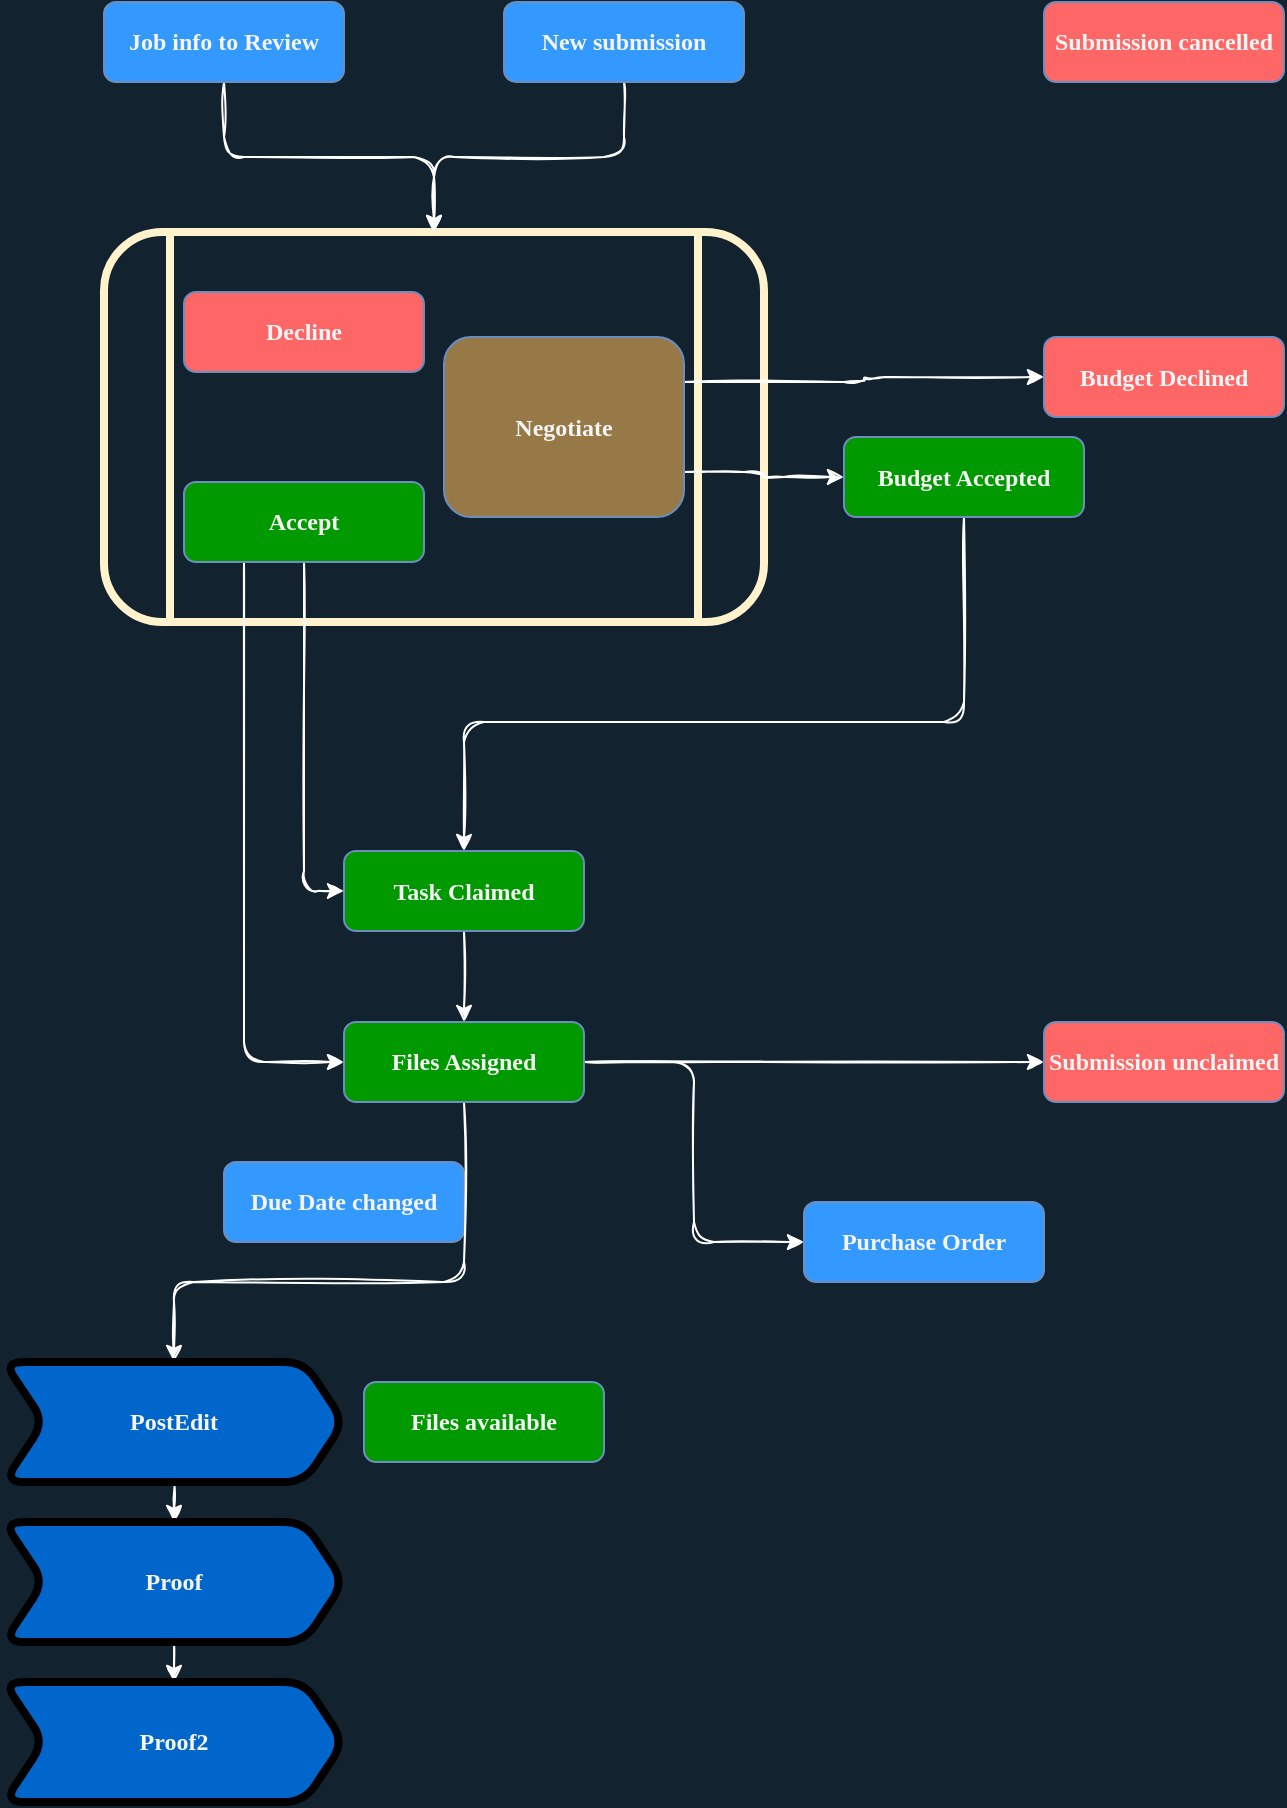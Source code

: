 <mxfile version="14.5.8" type="github" pages="2">
  <diagram id="C5RBs43oDa-KdzZeNtuy" name="PD Batch1">
    <mxGraphModel dx="1185" dy="635" grid="1" gridSize="10" guides="1" tooltips="1" connect="1" arrows="1" fold="1" page="1" pageScale="1" pageWidth="827" pageHeight="1169" background="#12222E" math="0" shadow="0">
      <root>
        <mxCell id="WIyWlLk6GJQsqaUBKTNV-0" />
        <mxCell id="WIyWlLk6GJQsqaUBKTNV-1" parent="WIyWlLk6GJQsqaUBKTNV-0" />
        <mxCell id="ARQ7DpBT2f9oNG5lBVjE-18" value="" style="shape=process;whiteSpace=wrap;html=1;backgroundOutline=1;rounded=1;shadow=0;glass=0;strokeWidth=4;fillColor=none;strokeColor=#FFF2CC;" vertex="1" parent="WIyWlLk6GJQsqaUBKTNV-1">
          <mxGeometry x="120" y="275" width="330" height="195" as="geometry" />
        </mxCell>
        <mxCell id="ARQ7DpBT2f9oNG5lBVjE-19" style="edgeStyle=orthogonalEdgeStyle;curved=0;rounded=1;sketch=1;orthogonalLoop=1;jettySize=auto;html=1;strokeColor=#FFFFFF;fontColor=#FFFFFF;" edge="1" parent="WIyWlLk6GJQsqaUBKTNV-1" source="ARQ7DpBT2f9oNG5lBVjE-0" target="ARQ7DpBT2f9oNG5lBVjE-18">
          <mxGeometry relative="1" as="geometry" />
        </mxCell>
        <mxCell id="ARQ7DpBT2f9oNG5lBVjE-0" value="&lt;font data-font-src=&quot;https://fonts.googleapis.com/css?family=Arial&quot; face=&quot;Tahoma&quot; color=&quot;#f5f5f5&quot;&gt;&lt;b&gt;Job info to Review&lt;/b&gt;&lt;/font&gt;" style="rounded=1;whiteSpace=wrap;html=1;fontSize=12;glass=0;strokeWidth=1;shadow=0;strokeColor=#6c8ebf;fillColor=#3399FF;" vertex="1" parent="WIyWlLk6GJQsqaUBKTNV-1">
          <mxGeometry x="120" y="160" width="120" height="40" as="geometry" />
        </mxCell>
        <mxCell id="ARQ7DpBT2f9oNG5lBVjE-20" style="edgeStyle=orthogonalEdgeStyle;curved=0;rounded=1;sketch=1;orthogonalLoop=1;jettySize=auto;html=1;entryX=0.5;entryY=0;entryDx=0;entryDy=0;strokeColor=#FFFFFF;fontColor=#FFFFFF;" edge="1" parent="WIyWlLk6GJQsqaUBKTNV-1" source="ARQ7DpBT2f9oNG5lBVjE-2" target="ARQ7DpBT2f9oNG5lBVjE-18">
          <mxGeometry relative="1" as="geometry" />
        </mxCell>
        <mxCell id="ARQ7DpBT2f9oNG5lBVjE-2" value="&lt;div&gt;&lt;font color=&quot;#f5f5f5&quot; face=&quot;Tahoma&quot;&gt;&lt;b&gt;New submission&lt;/b&gt;&lt;/font&gt;&lt;/div&gt;" style="rounded=1;whiteSpace=wrap;html=1;fontSize=12;glass=0;strokeWidth=1;shadow=0;strokeColor=#6c8ebf;fillColor=#3399FF;" vertex="1" parent="WIyWlLk6GJQsqaUBKTNV-1">
          <mxGeometry x="320" y="160" width="120" height="40" as="geometry" />
        </mxCell>
        <mxCell id="ARQ7DpBT2f9oNG5lBVjE-37" style="edgeStyle=orthogonalEdgeStyle;curved=0;rounded=1;sketch=1;orthogonalLoop=1;jettySize=auto;html=1;exitX=1;exitY=0.75;exitDx=0;exitDy=0;entryX=0;entryY=0.5;entryDx=0;entryDy=0;strokeColor=#FFFFFF;fontColor=#FFFFFF;" edge="1" parent="WIyWlLk6GJQsqaUBKTNV-1" source="ARQ7DpBT2f9oNG5lBVjE-3" target="ARQ7DpBT2f9oNG5lBVjE-5">
          <mxGeometry relative="1" as="geometry" />
        </mxCell>
        <mxCell id="ARQ7DpBT2f9oNG5lBVjE-38" style="edgeStyle=orthogonalEdgeStyle;curved=0;rounded=1;sketch=1;orthogonalLoop=1;jettySize=auto;html=1;exitX=1;exitY=0.25;exitDx=0;exitDy=0;entryX=0;entryY=0.5;entryDx=0;entryDy=0;strokeColor=#FFFFFF;fontColor=#FFFFFF;" edge="1" parent="WIyWlLk6GJQsqaUBKTNV-1" source="ARQ7DpBT2f9oNG5lBVjE-3" target="ARQ7DpBT2f9oNG5lBVjE-6">
          <mxGeometry relative="1" as="geometry" />
        </mxCell>
        <mxCell id="ARQ7DpBT2f9oNG5lBVjE-3" value="&lt;div&gt;&lt;font color=&quot;#f5f5f5&quot; face=&quot;Tahoma&quot;&gt;&lt;b&gt;Negotiate&lt;/b&gt;&lt;/font&gt;&lt;/div&gt;" style="rounded=1;whiteSpace=wrap;html=1;fontSize=12;glass=0;strokeWidth=1;shadow=0;strokeColor=#6c8ebf;fillColor=#967947;" vertex="1" parent="WIyWlLk6GJQsqaUBKTNV-1">
          <mxGeometry x="290" y="327.5" width="120" height="90" as="geometry" />
        </mxCell>
        <mxCell id="ARQ7DpBT2f9oNG5lBVjE-23" style="edgeStyle=orthogonalEdgeStyle;curved=0;rounded=1;sketch=1;orthogonalLoop=1;jettySize=auto;html=1;strokeColor=#FFFFFF;fontColor=#FFFFFF;" edge="1" parent="WIyWlLk6GJQsqaUBKTNV-1" source="ARQ7DpBT2f9oNG5lBVjE-5" target="ARQ7DpBT2f9oNG5lBVjE-7">
          <mxGeometry relative="1" as="geometry">
            <Array as="points">
              <mxPoint x="550" y="520" />
              <mxPoint x="300" y="520" />
            </Array>
          </mxGeometry>
        </mxCell>
        <mxCell id="ARQ7DpBT2f9oNG5lBVjE-5" value="&lt;div&gt;&lt;font color=&quot;#f5f5f5&quot; face=&quot;Tahoma&quot;&gt;&lt;b&gt;Budget Accepted&lt;/b&gt;&lt;/font&gt;&lt;/div&gt;" style="rounded=1;whiteSpace=wrap;html=1;fontSize=12;glass=0;strokeWidth=1;shadow=0;strokeColor=#6c8ebf;fillColor=#009900;" vertex="1" parent="WIyWlLk6GJQsqaUBKTNV-1">
          <mxGeometry x="490" y="377.5" width="120" height="40" as="geometry" />
        </mxCell>
        <mxCell id="ARQ7DpBT2f9oNG5lBVjE-6" value="&lt;div&gt;&lt;font color=&quot;#f5f5f5&quot; face=&quot;Tahoma&quot;&gt;&lt;b&gt;Budget Declined&lt;/b&gt;&lt;/font&gt;&lt;/div&gt;" style="rounded=1;whiteSpace=wrap;html=1;fontSize=12;glass=0;strokeWidth=1;shadow=0;strokeColor=#6c8ebf;fillColor=#FF6666;" vertex="1" parent="WIyWlLk6GJQsqaUBKTNV-1">
          <mxGeometry x="590" y="327.5" width="120" height="40" as="geometry" />
        </mxCell>
        <mxCell id="ARQ7DpBT2f9oNG5lBVjE-21" style="edgeStyle=orthogonalEdgeStyle;curved=0;rounded=1;sketch=1;orthogonalLoop=1;jettySize=auto;html=1;entryX=0.5;entryY=0;entryDx=0;entryDy=0;strokeColor=#FFFFFF;fontColor=#FFFFFF;" edge="1" parent="WIyWlLk6GJQsqaUBKTNV-1" source="ARQ7DpBT2f9oNG5lBVjE-7" target="ARQ7DpBT2f9oNG5lBVjE-9">
          <mxGeometry relative="1" as="geometry" />
        </mxCell>
        <mxCell id="ARQ7DpBT2f9oNG5lBVjE-7" value="&lt;div&gt;&lt;font color=&quot;#f5f5f5&quot; face=&quot;Tahoma&quot;&gt;&lt;b&gt;Task Claimed&lt;/b&gt;&lt;/font&gt;&lt;/div&gt;" style="rounded=1;whiteSpace=wrap;html=1;fontSize=12;glass=0;strokeWidth=1;shadow=0;strokeColor=#6c8ebf;fillColor=#009900;" vertex="1" parent="WIyWlLk6GJQsqaUBKTNV-1">
          <mxGeometry x="240" y="584.5" width="120" height="40" as="geometry" />
        </mxCell>
        <mxCell id="ARQ7DpBT2f9oNG5lBVjE-8" value="&lt;div&gt;&lt;font color=&quot;#f5f5f5&quot; face=&quot;Tahoma&quot;&gt;&lt;b&gt;Due Date changed&lt;/b&gt;&lt;/font&gt;&lt;/div&gt;" style="rounded=1;whiteSpace=wrap;html=1;fontSize=12;glass=0;strokeWidth=1;shadow=0;strokeColor=#6c8ebf;fillColor=#3399FF;" vertex="1" parent="WIyWlLk6GJQsqaUBKTNV-1">
          <mxGeometry x="180" y="740" width="120" height="40" as="geometry" />
        </mxCell>
        <mxCell id="ARQ7DpBT2f9oNG5lBVjE-25" style="edgeStyle=orthogonalEdgeStyle;curved=0;rounded=1;sketch=1;orthogonalLoop=1;jettySize=auto;html=1;entryX=0;entryY=0.5;entryDx=0;entryDy=0;strokeColor=#FFFFFF;fontColor=#FFFFFF;" edge="1" parent="WIyWlLk6GJQsqaUBKTNV-1" source="ARQ7DpBT2f9oNG5lBVjE-9" target="ARQ7DpBT2f9oNG5lBVjE-10">
          <mxGeometry relative="1" as="geometry" />
        </mxCell>
        <mxCell id="ARQ7DpBT2f9oNG5lBVjE-28" style="edgeStyle=orthogonalEdgeStyle;curved=0;rounded=1;sketch=1;orthogonalLoop=1;jettySize=auto;html=1;strokeColor=#FFFFFF;fontColor=#FFFFFF;entryX=0.5;entryY=0;entryDx=0;entryDy=0;" edge="1" parent="WIyWlLk6GJQsqaUBKTNV-1" source="ARQ7DpBT2f9oNG5lBVjE-9" target="ARQ7DpBT2f9oNG5lBVjE-31">
          <mxGeometry relative="1" as="geometry">
            <Array as="points">
              <mxPoint x="300" y="800" />
              <mxPoint x="155" y="800" />
            </Array>
          </mxGeometry>
        </mxCell>
        <mxCell id="ARQ7DpBT2f9oNG5lBVjE-30" style="edgeStyle=orthogonalEdgeStyle;curved=0;rounded=1;sketch=1;orthogonalLoop=1;jettySize=auto;html=1;strokeColor=#FFFFFF;fontColor=#FFFFFF;" edge="1" parent="WIyWlLk6GJQsqaUBKTNV-1" source="ARQ7DpBT2f9oNG5lBVjE-9" target="ARQ7DpBT2f9oNG5lBVjE-14">
          <mxGeometry relative="1" as="geometry" />
        </mxCell>
        <mxCell id="ARQ7DpBT2f9oNG5lBVjE-9" value="&lt;div&gt;&lt;font color=&quot;#f5f5f5&quot; face=&quot;Tahoma&quot;&gt;&lt;b&gt;Files Assigned&lt;/b&gt;&lt;/font&gt;&lt;/div&gt;" style="rounded=1;whiteSpace=wrap;html=1;fontSize=12;glass=0;strokeWidth=1;shadow=0;strokeColor=#6c8ebf;fillColor=#009900;" vertex="1" parent="WIyWlLk6GJQsqaUBKTNV-1">
          <mxGeometry x="240" y="670" width="120" height="40" as="geometry" />
        </mxCell>
        <mxCell id="ARQ7DpBT2f9oNG5lBVjE-10" value="&lt;font color=&quot;#f5f5f5&quot; face=&quot;Tahoma&quot;&gt;&lt;b&gt;Purchase Order&lt;/b&gt;&lt;/font&gt;" style="rounded=1;whiteSpace=wrap;html=1;fontSize=12;glass=0;strokeWidth=1;shadow=0;strokeColor=#6c8ebf;fillColor=#3399FF;" vertex="1" parent="WIyWlLk6GJQsqaUBKTNV-1">
          <mxGeometry x="470" y="760" width="120" height="40" as="geometry" />
        </mxCell>
        <mxCell id="ARQ7DpBT2f9oNG5lBVjE-11" value="&lt;font color=&quot;#f5f5f5&quot; face=&quot;Tahoma&quot;&gt;&lt;b&gt;Files available&lt;/b&gt;&lt;/font&gt;" style="rounded=1;whiteSpace=wrap;html=1;fontSize=12;glass=0;strokeWidth=1;shadow=0;strokeColor=#6c8ebf;fillColor=#009900;" vertex="1" parent="WIyWlLk6GJQsqaUBKTNV-1">
          <mxGeometry x="250" y="850" width="120" height="40" as="geometry" />
        </mxCell>
        <mxCell id="ARQ7DpBT2f9oNG5lBVjE-14" value="&lt;font color=&quot;#f5f5f5&quot; face=&quot;Tahoma&quot;&gt;&lt;b&gt;Submission unclaimed&lt;/b&gt;&lt;/font&gt;" style="rounded=1;whiteSpace=wrap;html=1;fontSize=12;glass=0;strokeWidth=1;shadow=0;strokeColor=#6c8ebf;fillColor=#FF6666;" vertex="1" parent="WIyWlLk6GJQsqaUBKTNV-1">
          <mxGeometry x="590" y="670" width="120" height="40" as="geometry" />
        </mxCell>
        <mxCell id="ARQ7DpBT2f9oNG5lBVjE-15" value="&lt;font color=&quot;#f5f5f5&quot; face=&quot;Tahoma&quot;&gt;&lt;b&gt;Submission cancelled&lt;/b&gt;&lt;/font&gt;" style="rounded=1;whiteSpace=wrap;html=1;fontSize=12;glass=0;strokeWidth=1;shadow=0;strokeColor=#6c8ebf;fillColor=#FF6666;" vertex="1" parent="WIyWlLk6GJQsqaUBKTNV-1">
          <mxGeometry x="590" y="160" width="120" height="40" as="geometry" />
        </mxCell>
        <mxCell id="ARQ7DpBT2f9oNG5lBVjE-24" style="edgeStyle=orthogonalEdgeStyle;curved=0;rounded=1;sketch=1;orthogonalLoop=1;jettySize=auto;html=1;entryX=0;entryY=0.5;entryDx=0;entryDy=0;strokeColor=#FFFFFF;fontColor=#FFFFFF;" edge="1" parent="WIyWlLk6GJQsqaUBKTNV-1" source="ARQ7DpBT2f9oNG5lBVjE-16" target="ARQ7DpBT2f9oNG5lBVjE-7">
          <mxGeometry relative="1" as="geometry" />
        </mxCell>
        <mxCell id="ARQ7DpBT2f9oNG5lBVjE-39" style="edgeStyle=orthogonalEdgeStyle;curved=0;rounded=1;sketch=1;orthogonalLoop=1;jettySize=auto;html=1;exitX=0.25;exitY=1;exitDx=0;exitDy=0;entryX=0;entryY=0.5;entryDx=0;entryDy=0;strokeColor=#FFFFFF;fontColor=#FFFFFF;" edge="1" parent="WIyWlLk6GJQsqaUBKTNV-1" source="ARQ7DpBT2f9oNG5lBVjE-16" target="ARQ7DpBT2f9oNG5lBVjE-9">
          <mxGeometry relative="1" as="geometry" />
        </mxCell>
        <mxCell id="ARQ7DpBT2f9oNG5lBVjE-16" value="&lt;div&gt;&lt;font color=&quot;#f5f5f5&quot; face=&quot;Tahoma&quot;&gt;&lt;b&gt;Accept&lt;/b&gt;&lt;/font&gt;&lt;/div&gt;" style="rounded=1;whiteSpace=wrap;html=1;fontSize=12;glass=0;strokeWidth=1;shadow=0;strokeColor=#6c8ebf;fillColor=#009900;" vertex="1" parent="WIyWlLk6GJQsqaUBKTNV-1">
          <mxGeometry x="160" y="400" width="120" height="40" as="geometry" />
        </mxCell>
        <mxCell id="ARQ7DpBT2f9oNG5lBVjE-17" value="&lt;div&gt;&lt;font color=&quot;#f5f5f5&quot; face=&quot;Tahoma&quot;&gt;&lt;b&gt;Decline&lt;/b&gt;&lt;/font&gt;&lt;/div&gt;" style="rounded=1;whiteSpace=wrap;html=1;fontSize=12;glass=0;strokeWidth=1;shadow=0;strokeColor=#6c8ebf;fillColor=#FF6666;" vertex="1" parent="WIyWlLk6GJQsqaUBKTNV-1">
          <mxGeometry x="160" y="305" width="120" height="40" as="geometry" />
        </mxCell>
        <mxCell id="ARQ7DpBT2f9oNG5lBVjE-34" style="edgeStyle=orthogonalEdgeStyle;curved=0;rounded=1;sketch=1;orthogonalLoop=1;jettySize=auto;html=1;exitX=0.5;exitY=1;exitDx=0;exitDy=0;entryX=0.5;entryY=0;entryDx=0;entryDy=0;strokeColor=#FFFFFF;fontColor=#FFFFFF;" edge="1" parent="WIyWlLk6GJQsqaUBKTNV-1" source="ARQ7DpBT2f9oNG5lBVjE-31" target="ARQ7DpBT2f9oNG5lBVjE-32">
          <mxGeometry relative="1" as="geometry" />
        </mxCell>
        <mxCell id="ARQ7DpBT2f9oNG5lBVjE-31" value="&lt;b style=&quot;color: rgb(245 , 245 , 245) ; font-family: &amp;#34;tahoma&amp;#34;&quot;&gt;PostEdit&lt;/b&gt;" style="shape=step;perimeter=stepPerimeter;whiteSpace=wrap;html=1;fixedSize=1;rounded=1;shadow=0;glass=0;strokeWidth=4;fillColor=#0066CC;" vertex="1" parent="WIyWlLk6GJQsqaUBKTNV-1">
          <mxGeometry x="70" y="840" width="170" height="60" as="geometry" />
        </mxCell>
        <mxCell id="ARQ7DpBT2f9oNG5lBVjE-35" style="edgeStyle=orthogonalEdgeStyle;curved=0;rounded=1;sketch=1;orthogonalLoop=1;jettySize=auto;html=1;exitX=0.5;exitY=1;exitDx=0;exitDy=0;entryX=0.5;entryY=0;entryDx=0;entryDy=0;strokeColor=#FFFFFF;fontColor=#FFFFFF;" edge="1" parent="WIyWlLk6GJQsqaUBKTNV-1" source="ARQ7DpBT2f9oNG5lBVjE-32" target="ARQ7DpBT2f9oNG5lBVjE-33">
          <mxGeometry relative="1" as="geometry" />
        </mxCell>
        <mxCell id="ARQ7DpBT2f9oNG5lBVjE-32" value="&lt;b style=&quot;color: rgb(245 , 245 , 245) ; font-family: &amp;#34;tahoma&amp;#34;&quot;&gt;Proof&lt;/b&gt;" style="shape=step;perimeter=stepPerimeter;whiteSpace=wrap;html=1;fixedSize=1;rounded=1;shadow=0;glass=0;strokeWidth=4;fillColor=#0066CC;" vertex="1" parent="WIyWlLk6GJQsqaUBKTNV-1">
          <mxGeometry x="70" y="920" width="170" height="60" as="geometry" />
        </mxCell>
        <mxCell id="ARQ7DpBT2f9oNG5lBVjE-33" value="&lt;b style=&quot;color: rgb(245 , 245 , 245) ; font-family: &amp;#34;tahoma&amp;#34;&quot;&gt;Proof2&lt;/b&gt;" style="shape=step;perimeter=stepPerimeter;whiteSpace=wrap;html=1;fixedSize=1;rounded=1;shadow=0;glass=0;strokeWidth=4;fillColor=#0066CC;" vertex="1" parent="WIyWlLk6GJQsqaUBKTNV-1">
          <mxGeometry x="70" y="1000" width="170" height="60" as="geometry" />
        </mxCell>
      </root>
    </mxGraphModel>
  </diagram>
  <diagram id="X9Fw3TwrVCfALLIEOyD4" name="Page-2">
    <mxGraphModel dx="981" dy="526" grid="1" gridSize="10" guides="1" tooltips="1" connect="1" arrows="1" fold="1" page="1" pageScale="1" pageWidth="850" pageHeight="1100" math="0" shadow="0">
      <root>
        <mxCell id="OXfm7BpcLdjrC2eB8Vcq-0" />
        <mxCell id="OXfm7BpcLdjrC2eB8Vcq-1" parent="OXfm7BpcLdjrC2eB8Vcq-0" />
        <mxCell id="OXfm7BpcLdjrC2eB8Vcq-3" value="&lt;b style=&quot;color: rgb(245, 245, 245); font-family: tahoma; font-size: 15px;&quot;&gt;Proof&lt;/b&gt;" style="shape=step;perimeter=stepPerimeter;whiteSpace=wrap;html=1;fixedSize=1;rounded=1;shadow=0;glass=0;strokeWidth=4;fillColor=#0066CC;fontSize=15;" vertex="1" parent="OXfm7BpcLdjrC2eB8Vcq-1">
          <mxGeometry x="470" y="110" width="170" height="60" as="geometry" />
        </mxCell>
        <mxCell id="OXfm7BpcLdjrC2eB8Vcq-4" value="&lt;b style=&quot;color: rgb(245, 245, 245); font-family: tahoma; font-size: 15px;&quot;&gt;Proof2&lt;/b&gt;" style="shape=step;perimeter=stepPerimeter;whiteSpace=wrap;html=1;fixedSize=1;rounded=1;shadow=0;glass=0;strokeWidth=4;fillColor=#0066CC;fontSize=15;" vertex="1" parent="OXfm7BpcLdjrC2eB8Vcq-1">
          <mxGeometry x="630" y="110" width="170" height="60" as="geometry" />
        </mxCell>
        <mxCell id="Wcf15qWB8iebJ5df1sC9-2" value="" style="swimlane;html=1;childLayout=stackLayout;resizeParent=1;resizeParentMax=0;horizontal=0;startSize=20;horizontalStack=0;rounded=1;shadow=0;glass=0;strokeColor=#000000;strokeWidth=4;fillColor=#0066CC;" vertex="1" parent="OXfm7BpcLdjrC2eB8Vcq-1">
          <mxGeometry x="20" y="80" width="800" height="250" as="geometry" />
        </mxCell>
        <mxCell id="Wcf15qWB8iebJ5df1sC9-3" value="TP&lt;br&gt;" style="swimlane;html=1;startSize=20;horizontal=0;" vertex="1" parent="Wcf15qWB8iebJ5df1sC9-2">
          <mxGeometry x="20" width="780" height="120" as="geometry" />
        </mxCell>
        <mxCell id="Wcf15qWB8iebJ5df1sC9-10" value="" style="shape=step;perimeter=stepPerimeter;whiteSpace=wrap;html=1;fixedSize=1;rounded=1;shadow=0;glass=0;strokeWidth=4;fillColor=#0066CC;fontSize=15;" vertex="1" parent="Wcf15qWB8iebJ5df1sC9-3">
          <mxGeometry x="30" y="30" width="170" height="60" as="geometry" />
        </mxCell>
        <mxCell id="Wcf15qWB8iebJ5df1sC9-0" value="&lt;font data-font-src=&quot;https://fonts.googleapis.com/css?family=Arial&quot; face=&quot;Tahoma&quot; color=&quot;#f5f5f5&quot;&gt;&lt;b&gt;Job info to Review&lt;/b&gt;&lt;/font&gt;" style="rounded=1;whiteSpace=wrap;html=1;fontSize=12;glass=0;strokeWidth=1;shadow=0;strokeColor=#6c8ebf;fillColor=#3399FF;" vertex="1" parent="Wcf15qWB8iebJ5df1sC9-3">
          <mxGeometry x="54" y="35" width="120" height="25" as="geometry" />
        </mxCell>
        <mxCell id="Wcf15qWB8iebJ5df1sC9-1" value="&lt;div&gt;&lt;font color=&quot;#f5f5f5&quot; face=&quot;Tahoma&quot;&gt;&lt;b&gt;New submission&lt;/b&gt;&lt;/font&gt;&lt;/div&gt;" style="rounded=1;whiteSpace=wrap;html=1;fontSize=12;glass=0;strokeWidth=1;shadow=0;strokeColor=#6c8ebf;fillColor=#3399FF;" vertex="1" parent="Wcf15qWB8iebJ5df1sC9-3">
          <mxGeometry x="54" y="60" width="120" height="25" as="geometry" />
        </mxCell>
        <mxCell id="OXfm7BpcLdjrC2eB8Vcq-2" value="&lt;b style=&quot;color: rgb(245, 245, 245); font-family: tahoma; font-size: 15px;&quot;&gt;PostEdit&lt;/b&gt;" style="shape=step;perimeter=stepPerimeter;whiteSpace=wrap;html=1;fixedSize=1;rounded=1;shadow=0;glass=0;strokeWidth=4;fillColor=#0066CC;fontSize=15;" vertex="1" parent="Wcf15qWB8iebJ5df1sC9-3">
          <mxGeometry x="190" y="30" width="250" height="60" as="geometry" />
        </mxCell>
        <mxCell id="Wcf15qWB8iebJ5df1sC9-4" value="KIPT" style="swimlane;html=1;startSize=20;horizontal=0;" vertex="1" parent="Wcf15qWB8iebJ5df1sC9-2">
          <mxGeometry x="20" y="120" width="780" height="130" as="geometry" />
        </mxCell>
        <mxCell id="Wcf15qWB8iebJ5df1sC9-6" value="&lt;font color=&quot;#f5f5f5&quot; face=&quot;tahoma&quot; style=&quot;font-size: 15px;&quot;&gt;&lt;b style=&quot;font-size: 15px;&quot;&gt;지시접수&lt;/b&gt;&lt;/font&gt;" style="shape=step;perimeter=stepPerimeter;whiteSpace=wrap;html=1;fixedSize=1;rounded=1;shadow=0;glass=0;strokeWidth=4;fillColor=#F0CF29;fontSize=15;" vertex="1" parent="Wcf15qWB8iebJ5df1sC9-4">
          <mxGeometry x="30" y="30" width="120" height="60" as="geometry" />
        </mxCell>
        <mxCell id="Wcf15qWB8iebJ5df1sC9-7" value="&lt;b style=&quot;color: rgb(245, 245, 245); font-family: tahoma; font-size: 15px;&quot;&gt;번역의뢰&lt;/b&gt;" style="shape=step;perimeter=stepPerimeter;whiteSpace=wrap;html=1;fixedSize=1;rounded=1;shadow=0;glass=0;strokeWidth=4;fillColor=#F0A330;fontSize=15;" vertex="1" parent="Wcf15qWB8iebJ5df1sC9-4">
          <mxGeometry x="140" y="30" width="160" height="60" as="geometry" />
        </mxCell>
        <mxCell id="Wcf15qWB8iebJ5df1sC9-8" value="&lt;b style=&quot;color: rgb(245, 245, 245); font-family: tahoma; font-size: 15px;&quot;&gt;번역접수&lt;/b&gt;" style="shape=step;perimeter=stepPerimeter;whiteSpace=wrap;html=1;fixedSize=1;rounded=1;shadow=0;glass=0;strokeWidth=4;fillColor=#F0A98B;fontSize=15;" vertex="1" parent="Wcf15qWB8iebJ5df1sC9-4">
          <mxGeometry x="290" y="30" width="130" height="60" as="geometry" />
        </mxCell>
        <mxCell id="Wcf15qWB8iebJ5df1sC9-9" value="&lt;font color=&quot;#f5f5f5&quot; face=&quot;tahoma&quot; style=&quot;font-size: 15px;&quot;&gt;&lt;b style=&quot;font-size: 15px;&quot;&gt;검토단계&lt;/b&gt;&lt;/font&gt;" style="shape=step;perimeter=stepPerimeter;whiteSpace=wrap;html=1;fixedSize=1;rounded=1;shadow=0;glass=0;strokeWidth=4;fillColor=#F08165;fontSize=15;" vertex="1" parent="Wcf15qWB8iebJ5df1sC9-4">
          <mxGeometry x="410" y="30" width="350" height="60" as="geometry" />
        </mxCell>
      </root>
    </mxGraphModel>
  </diagram>
</mxfile>
